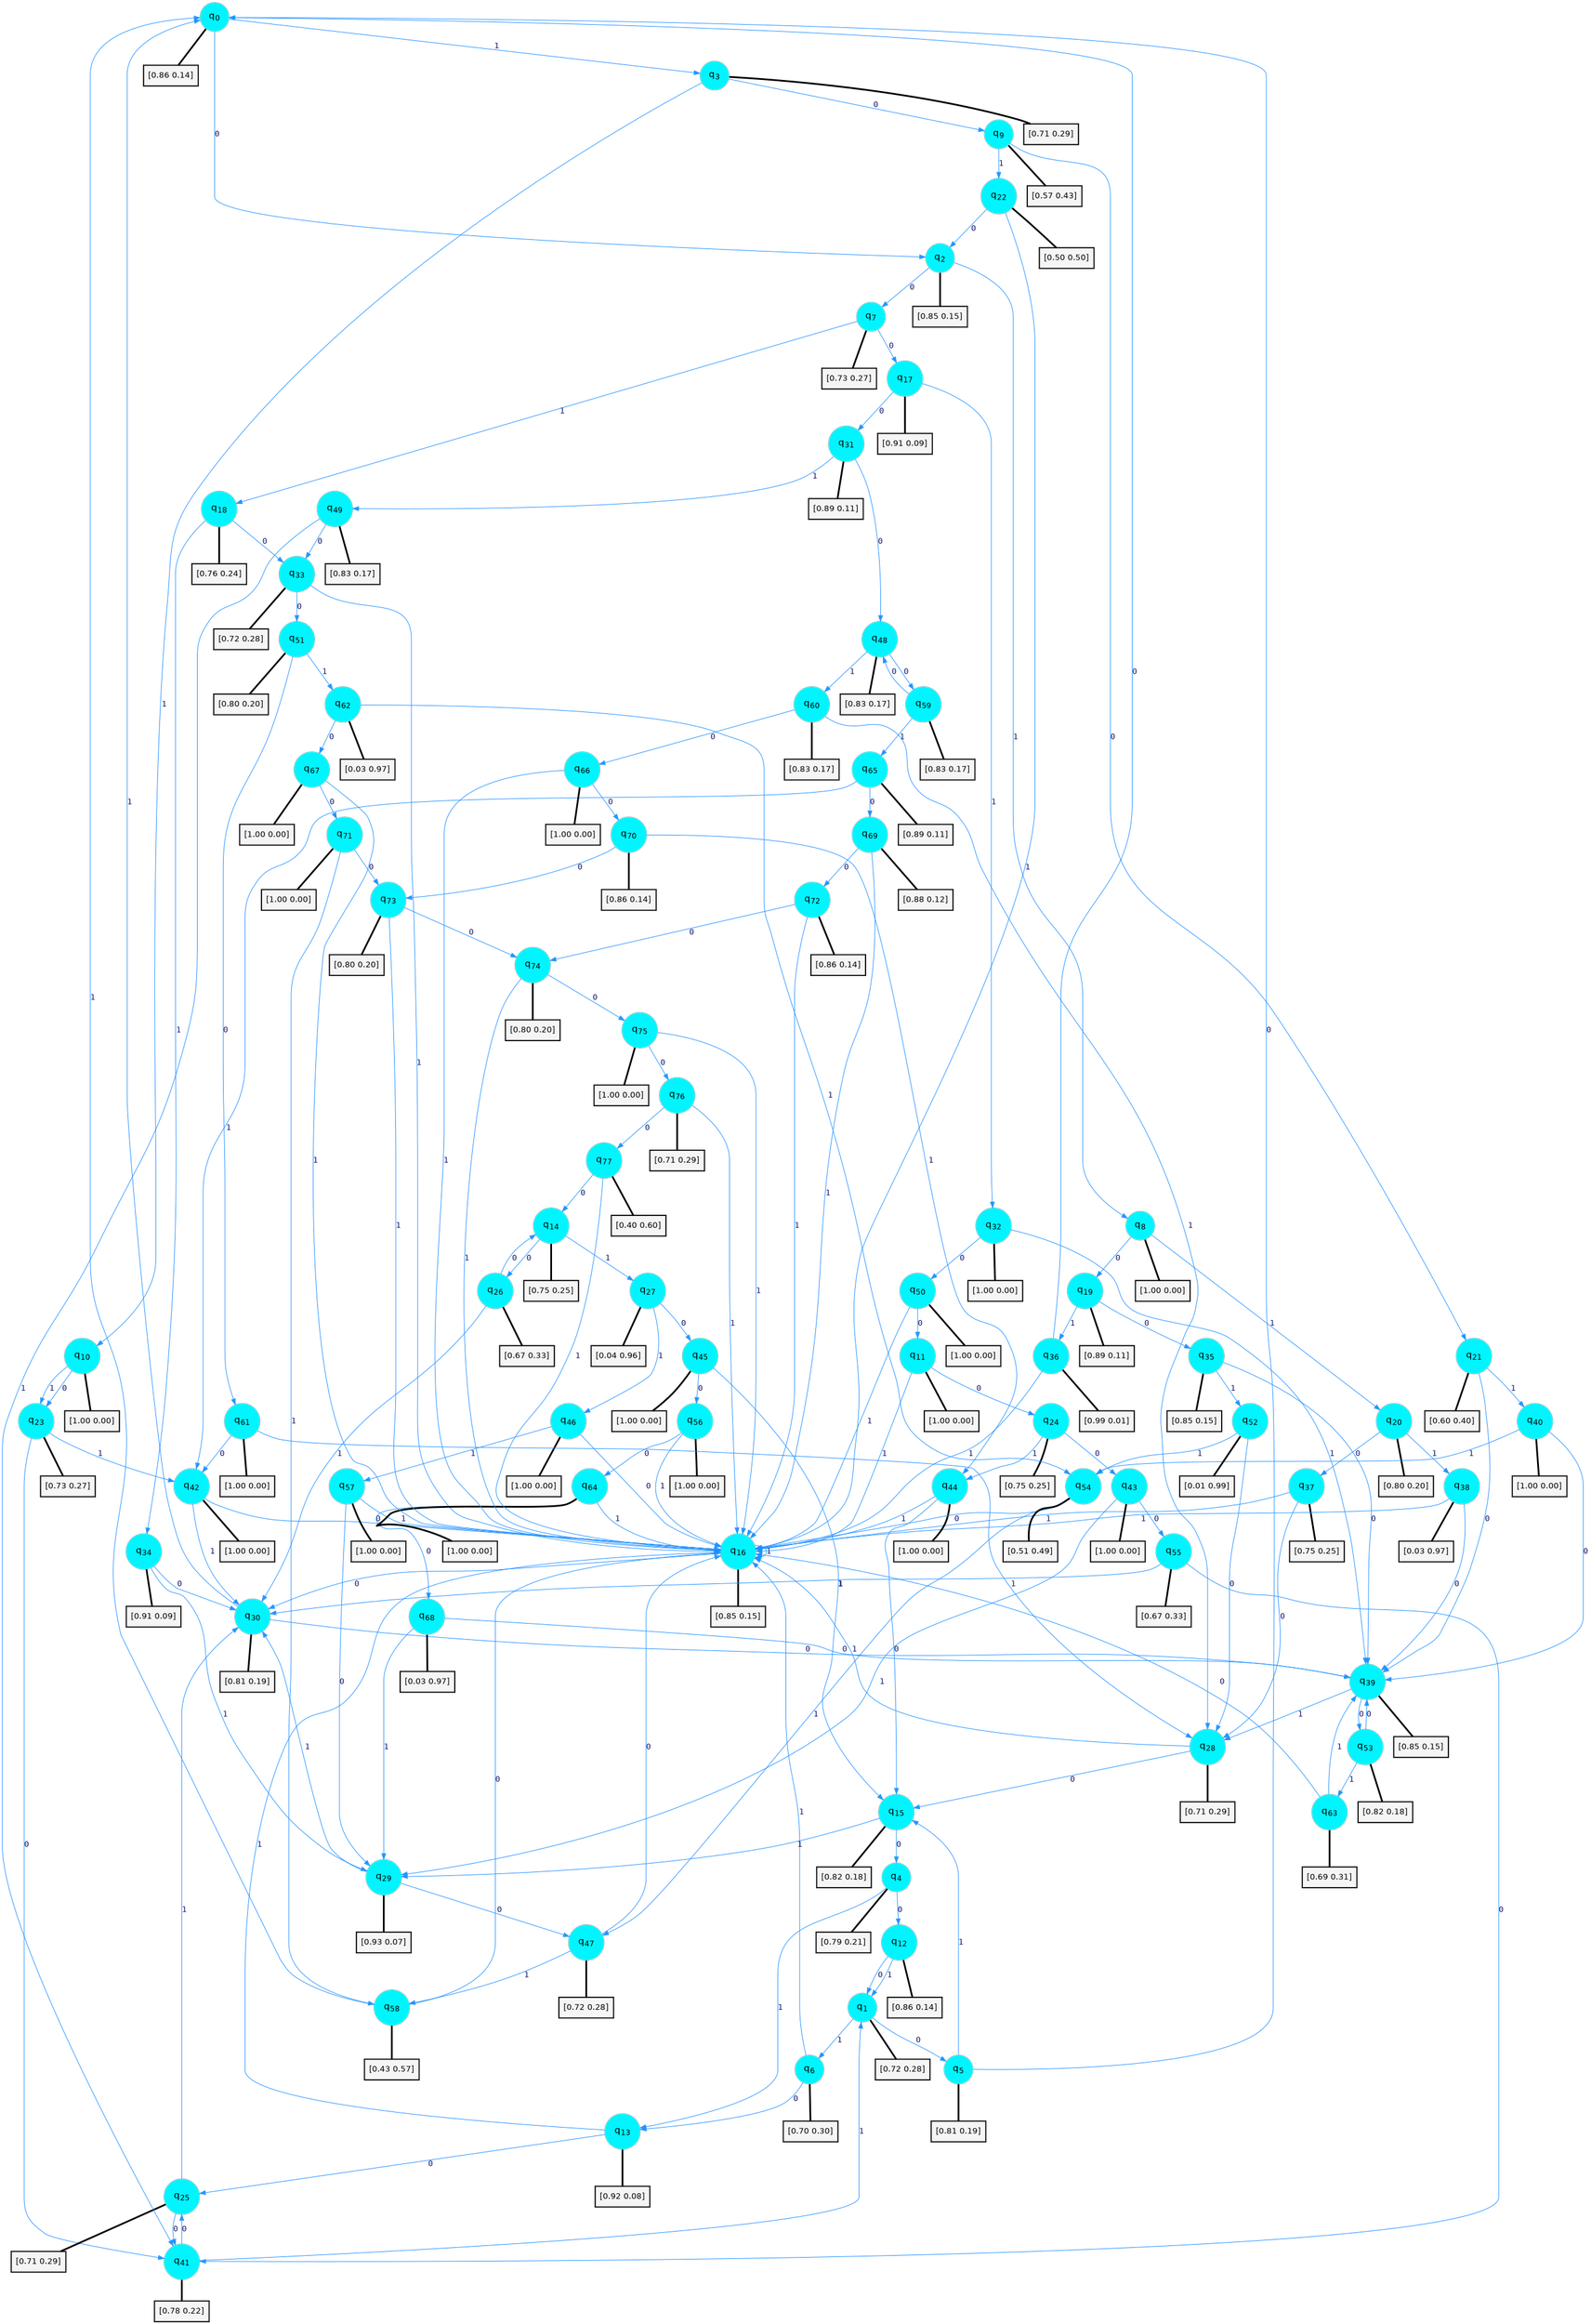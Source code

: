 digraph G {
graph [
bgcolor=transparent, dpi=300, rankdir=TD, size="40,25"];
node [
color=gray, fillcolor=turquoise1, fontcolor=black, fontname=Helvetica, fontsize=16, fontweight=bold, shape=circle, style=filled];
edge [
arrowsize=1, color=dodgerblue1, fontcolor=midnightblue, fontname=courier, fontweight=bold, penwidth=1, style=solid, weight=20];
0[label=<q<SUB>0</SUB>>];
1[label=<q<SUB>1</SUB>>];
2[label=<q<SUB>2</SUB>>];
3[label=<q<SUB>3</SUB>>];
4[label=<q<SUB>4</SUB>>];
5[label=<q<SUB>5</SUB>>];
6[label=<q<SUB>6</SUB>>];
7[label=<q<SUB>7</SUB>>];
8[label=<q<SUB>8</SUB>>];
9[label=<q<SUB>9</SUB>>];
10[label=<q<SUB>10</SUB>>];
11[label=<q<SUB>11</SUB>>];
12[label=<q<SUB>12</SUB>>];
13[label=<q<SUB>13</SUB>>];
14[label=<q<SUB>14</SUB>>];
15[label=<q<SUB>15</SUB>>];
16[label=<q<SUB>16</SUB>>];
17[label=<q<SUB>17</SUB>>];
18[label=<q<SUB>18</SUB>>];
19[label=<q<SUB>19</SUB>>];
20[label=<q<SUB>20</SUB>>];
21[label=<q<SUB>21</SUB>>];
22[label=<q<SUB>22</SUB>>];
23[label=<q<SUB>23</SUB>>];
24[label=<q<SUB>24</SUB>>];
25[label=<q<SUB>25</SUB>>];
26[label=<q<SUB>26</SUB>>];
27[label=<q<SUB>27</SUB>>];
28[label=<q<SUB>28</SUB>>];
29[label=<q<SUB>29</SUB>>];
30[label=<q<SUB>30</SUB>>];
31[label=<q<SUB>31</SUB>>];
32[label=<q<SUB>32</SUB>>];
33[label=<q<SUB>33</SUB>>];
34[label=<q<SUB>34</SUB>>];
35[label=<q<SUB>35</SUB>>];
36[label=<q<SUB>36</SUB>>];
37[label=<q<SUB>37</SUB>>];
38[label=<q<SUB>38</SUB>>];
39[label=<q<SUB>39</SUB>>];
40[label=<q<SUB>40</SUB>>];
41[label=<q<SUB>41</SUB>>];
42[label=<q<SUB>42</SUB>>];
43[label=<q<SUB>43</SUB>>];
44[label=<q<SUB>44</SUB>>];
45[label=<q<SUB>45</SUB>>];
46[label=<q<SUB>46</SUB>>];
47[label=<q<SUB>47</SUB>>];
48[label=<q<SUB>48</SUB>>];
49[label=<q<SUB>49</SUB>>];
50[label=<q<SUB>50</SUB>>];
51[label=<q<SUB>51</SUB>>];
52[label=<q<SUB>52</SUB>>];
53[label=<q<SUB>53</SUB>>];
54[label=<q<SUB>54</SUB>>];
55[label=<q<SUB>55</SUB>>];
56[label=<q<SUB>56</SUB>>];
57[label=<q<SUB>57</SUB>>];
58[label=<q<SUB>58</SUB>>];
59[label=<q<SUB>59</SUB>>];
60[label=<q<SUB>60</SUB>>];
61[label=<q<SUB>61</SUB>>];
62[label=<q<SUB>62</SUB>>];
63[label=<q<SUB>63</SUB>>];
64[label=<q<SUB>64</SUB>>];
65[label=<q<SUB>65</SUB>>];
66[label=<q<SUB>66</SUB>>];
67[label=<q<SUB>67</SUB>>];
68[label=<q<SUB>68</SUB>>];
69[label=<q<SUB>69</SUB>>];
70[label=<q<SUB>70</SUB>>];
71[label=<q<SUB>71</SUB>>];
72[label=<q<SUB>72</SUB>>];
73[label=<q<SUB>73</SUB>>];
74[label=<q<SUB>74</SUB>>];
75[label=<q<SUB>75</SUB>>];
76[label=<q<SUB>76</SUB>>];
77[label=<q<SUB>77</SUB>>];
78[label="[0.86 0.14]", shape=box,fontcolor=black, fontname=Helvetica, fontsize=14, penwidth=2, fillcolor=whitesmoke,color=black];
79[label="[0.72 0.28]", shape=box,fontcolor=black, fontname=Helvetica, fontsize=14, penwidth=2, fillcolor=whitesmoke,color=black];
80[label="[0.85 0.15]", shape=box,fontcolor=black, fontname=Helvetica, fontsize=14, penwidth=2, fillcolor=whitesmoke,color=black];
81[label="[0.71 0.29]", shape=box,fontcolor=black, fontname=Helvetica, fontsize=14, penwidth=2, fillcolor=whitesmoke,color=black];
82[label="[0.79 0.21]", shape=box,fontcolor=black, fontname=Helvetica, fontsize=14, penwidth=2, fillcolor=whitesmoke,color=black];
83[label="[0.81 0.19]", shape=box,fontcolor=black, fontname=Helvetica, fontsize=14, penwidth=2, fillcolor=whitesmoke,color=black];
84[label="[0.70 0.30]", shape=box,fontcolor=black, fontname=Helvetica, fontsize=14, penwidth=2, fillcolor=whitesmoke,color=black];
85[label="[0.73 0.27]", shape=box,fontcolor=black, fontname=Helvetica, fontsize=14, penwidth=2, fillcolor=whitesmoke,color=black];
86[label="[1.00 0.00]", shape=box,fontcolor=black, fontname=Helvetica, fontsize=14, penwidth=2, fillcolor=whitesmoke,color=black];
87[label="[0.57 0.43]", shape=box,fontcolor=black, fontname=Helvetica, fontsize=14, penwidth=2, fillcolor=whitesmoke,color=black];
88[label="[1.00 0.00]", shape=box,fontcolor=black, fontname=Helvetica, fontsize=14, penwidth=2, fillcolor=whitesmoke,color=black];
89[label="[1.00 0.00]", shape=box,fontcolor=black, fontname=Helvetica, fontsize=14, penwidth=2, fillcolor=whitesmoke,color=black];
90[label="[0.86 0.14]", shape=box,fontcolor=black, fontname=Helvetica, fontsize=14, penwidth=2, fillcolor=whitesmoke,color=black];
91[label="[0.92 0.08]", shape=box,fontcolor=black, fontname=Helvetica, fontsize=14, penwidth=2, fillcolor=whitesmoke,color=black];
92[label="[0.75 0.25]", shape=box,fontcolor=black, fontname=Helvetica, fontsize=14, penwidth=2, fillcolor=whitesmoke,color=black];
93[label="[0.82 0.18]", shape=box,fontcolor=black, fontname=Helvetica, fontsize=14, penwidth=2, fillcolor=whitesmoke,color=black];
94[label="[0.85 0.15]", shape=box,fontcolor=black, fontname=Helvetica, fontsize=14, penwidth=2, fillcolor=whitesmoke,color=black];
95[label="[0.91 0.09]", shape=box,fontcolor=black, fontname=Helvetica, fontsize=14, penwidth=2, fillcolor=whitesmoke,color=black];
96[label="[0.76 0.24]", shape=box,fontcolor=black, fontname=Helvetica, fontsize=14, penwidth=2, fillcolor=whitesmoke,color=black];
97[label="[0.89 0.11]", shape=box,fontcolor=black, fontname=Helvetica, fontsize=14, penwidth=2, fillcolor=whitesmoke,color=black];
98[label="[0.80 0.20]", shape=box,fontcolor=black, fontname=Helvetica, fontsize=14, penwidth=2, fillcolor=whitesmoke,color=black];
99[label="[0.60 0.40]", shape=box,fontcolor=black, fontname=Helvetica, fontsize=14, penwidth=2, fillcolor=whitesmoke,color=black];
100[label="[0.50 0.50]", shape=box,fontcolor=black, fontname=Helvetica, fontsize=14, penwidth=2, fillcolor=whitesmoke,color=black];
101[label="[0.73 0.27]", shape=box,fontcolor=black, fontname=Helvetica, fontsize=14, penwidth=2, fillcolor=whitesmoke,color=black];
102[label="[0.75 0.25]", shape=box,fontcolor=black, fontname=Helvetica, fontsize=14, penwidth=2, fillcolor=whitesmoke,color=black];
103[label="[0.71 0.29]", shape=box,fontcolor=black, fontname=Helvetica, fontsize=14, penwidth=2, fillcolor=whitesmoke,color=black];
104[label="[0.67 0.33]", shape=box,fontcolor=black, fontname=Helvetica, fontsize=14, penwidth=2, fillcolor=whitesmoke,color=black];
105[label="[0.04 0.96]", shape=box,fontcolor=black, fontname=Helvetica, fontsize=14, penwidth=2, fillcolor=whitesmoke,color=black];
106[label="[0.71 0.29]", shape=box,fontcolor=black, fontname=Helvetica, fontsize=14, penwidth=2, fillcolor=whitesmoke,color=black];
107[label="[0.93 0.07]", shape=box,fontcolor=black, fontname=Helvetica, fontsize=14, penwidth=2, fillcolor=whitesmoke,color=black];
108[label="[0.81 0.19]", shape=box,fontcolor=black, fontname=Helvetica, fontsize=14, penwidth=2, fillcolor=whitesmoke,color=black];
109[label="[0.89 0.11]", shape=box,fontcolor=black, fontname=Helvetica, fontsize=14, penwidth=2, fillcolor=whitesmoke,color=black];
110[label="[1.00 0.00]", shape=box,fontcolor=black, fontname=Helvetica, fontsize=14, penwidth=2, fillcolor=whitesmoke,color=black];
111[label="[0.72 0.28]", shape=box,fontcolor=black, fontname=Helvetica, fontsize=14, penwidth=2, fillcolor=whitesmoke,color=black];
112[label="[0.91 0.09]", shape=box,fontcolor=black, fontname=Helvetica, fontsize=14, penwidth=2, fillcolor=whitesmoke,color=black];
113[label="[0.85 0.15]", shape=box,fontcolor=black, fontname=Helvetica, fontsize=14, penwidth=2, fillcolor=whitesmoke,color=black];
114[label="[0.99 0.01]", shape=box,fontcolor=black, fontname=Helvetica, fontsize=14, penwidth=2, fillcolor=whitesmoke,color=black];
115[label="[0.75 0.25]", shape=box,fontcolor=black, fontname=Helvetica, fontsize=14, penwidth=2, fillcolor=whitesmoke,color=black];
116[label="[0.03 0.97]", shape=box,fontcolor=black, fontname=Helvetica, fontsize=14, penwidth=2, fillcolor=whitesmoke,color=black];
117[label="[0.85 0.15]", shape=box,fontcolor=black, fontname=Helvetica, fontsize=14, penwidth=2, fillcolor=whitesmoke,color=black];
118[label="[1.00 0.00]", shape=box,fontcolor=black, fontname=Helvetica, fontsize=14, penwidth=2, fillcolor=whitesmoke,color=black];
119[label="[0.78 0.22]", shape=box,fontcolor=black, fontname=Helvetica, fontsize=14, penwidth=2, fillcolor=whitesmoke,color=black];
120[label="[1.00 0.00]", shape=box,fontcolor=black, fontname=Helvetica, fontsize=14, penwidth=2, fillcolor=whitesmoke,color=black];
121[label="[1.00 0.00]", shape=box,fontcolor=black, fontname=Helvetica, fontsize=14, penwidth=2, fillcolor=whitesmoke,color=black];
122[label="[1.00 0.00]", shape=box,fontcolor=black, fontname=Helvetica, fontsize=14, penwidth=2, fillcolor=whitesmoke,color=black];
123[label="[1.00 0.00]", shape=box,fontcolor=black, fontname=Helvetica, fontsize=14, penwidth=2, fillcolor=whitesmoke,color=black];
124[label="[1.00 0.00]", shape=box,fontcolor=black, fontname=Helvetica, fontsize=14, penwidth=2, fillcolor=whitesmoke,color=black];
125[label="[0.72 0.28]", shape=box,fontcolor=black, fontname=Helvetica, fontsize=14, penwidth=2, fillcolor=whitesmoke,color=black];
126[label="[0.83 0.17]", shape=box,fontcolor=black, fontname=Helvetica, fontsize=14, penwidth=2, fillcolor=whitesmoke,color=black];
127[label="[0.83 0.17]", shape=box,fontcolor=black, fontname=Helvetica, fontsize=14, penwidth=2, fillcolor=whitesmoke,color=black];
128[label="[1.00 0.00]", shape=box,fontcolor=black, fontname=Helvetica, fontsize=14, penwidth=2, fillcolor=whitesmoke,color=black];
129[label="[0.80 0.20]", shape=box,fontcolor=black, fontname=Helvetica, fontsize=14, penwidth=2, fillcolor=whitesmoke,color=black];
130[label="[0.01 0.99]", shape=box,fontcolor=black, fontname=Helvetica, fontsize=14, penwidth=2, fillcolor=whitesmoke,color=black];
131[label="[0.82 0.18]", shape=box,fontcolor=black, fontname=Helvetica, fontsize=14, penwidth=2, fillcolor=whitesmoke,color=black];
132[label="[0.51 0.49]", shape=box,fontcolor=black, fontname=Helvetica, fontsize=14, penwidth=2, fillcolor=whitesmoke,color=black];
133[label="[0.67 0.33]", shape=box,fontcolor=black, fontname=Helvetica, fontsize=14, penwidth=2, fillcolor=whitesmoke,color=black];
134[label="[1.00 0.00]", shape=box,fontcolor=black, fontname=Helvetica, fontsize=14, penwidth=2, fillcolor=whitesmoke,color=black];
135[label="[1.00 0.00]", shape=box,fontcolor=black, fontname=Helvetica, fontsize=14, penwidth=2, fillcolor=whitesmoke,color=black];
136[label="[0.43 0.57]", shape=box,fontcolor=black, fontname=Helvetica, fontsize=14, penwidth=2, fillcolor=whitesmoke,color=black];
137[label="[0.83 0.17]", shape=box,fontcolor=black, fontname=Helvetica, fontsize=14, penwidth=2, fillcolor=whitesmoke,color=black];
138[label="[0.83 0.17]", shape=box,fontcolor=black, fontname=Helvetica, fontsize=14, penwidth=2, fillcolor=whitesmoke,color=black];
139[label="[1.00 0.00]", shape=box,fontcolor=black, fontname=Helvetica, fontsize=14, penwidth=2, fillcolor=whitesmoke,color=black];
140[label="[0.03 0.97]", shape=box,fontcolor=black, fontname=Helvetica, fontsize=14, penwidth=2, fillcolor=whitesmoke,color=black];
141[label="[0.69 0.31]", shape=box,fontcolor=black, fontname=Helvetica, fontsize=14, penwidth=2, fillcolor=whitesmoke,color=black];
142[label="[1.00 0.00]", shape=box,fontcolor=black, fontname=Helvetica, fontsize=14, penwidth=2, fillcolor=whitesmoke,color=black];
143[label="[0.89 0.11]", shape=box,fontcolor=black, fontname=Helvetica, fontsize=14, penwidth=2, fillcolor=whitesmoke,color=black];
144[label="[1.00 0.00]", shape=box,fontcolor=black, fontname=Helvetica, fontsize=14, penwidth=2, fillcolor=whitesmoke,color=black];
145[label="[1.00 0.00]", shape=box,fontcolor=black, fontname=Helvetica, fontsize=14, penwidth=2, fillcolor=whitesmoke,color=black];
146[label="[0.03 0.97]", shape=box,fontcolor=black, fontname=Helvetica, fontsize=14, penwidth=2, fillcolor=whitesmoke,color=black];
147[label="[0.88 0.12]", shape=box,fontcolor=black, fontname=Helvetica, fontsize=14, penwidth=2, fillcolor=whitesmoke,color=black];
148[label="[0.86 0.14]", shape=box,fontcolor=black, fontname=Helvetica, fontsize=14, penwidth=2, fillcolor=whitesmoke,color=black];
149[label="[1.00 0.00]", shape=box,fontcolor=black, fontname=Helvetica, fontsize=14, penwidth=2, fillcolor=whitesmoke,color=black];
150[label="[0.86 0.14]", shape=box,fontcolor=black, fontname=Helvetica, fontsize=14, penwidth=2, fillcolor=whitesmoke,color=black];
151[label="[0.80 0.20]", shape=box,fontcolor=black, fontname=Helvetica, fontsize=14, penwidth=2, fillcolor=whitesmoke,color=black];
152[label="[0.80 0.20]", shape=box,fontcolor=black, fontname=Helvetica, fontsize=14, penwidth=2, fillcolor=whitesmoke,color=black];
153[label="[1.00 0.00]", shape=box,fontcolor=black, fontname=Helvetica, fontsize=14, penwidth=2, fillcolor=whitesmoke,color=black];
154[label="[0.71 0.29]", shape=box,fontcolor=black, fontname=Helvetica, fontsize=14, penwidth=2, fillcolor=whitesmoke,color=black];
155[label="[0.40 0.60]", shape=box,fontcolor=black, fontname=Helvetica, fontsize=14, penwidth=2, fillcolor=whitesmoke,color=black];
0->2 [label=0];
0->3 [label=1];
0->78 [arrowhead=none, penwidth=3,color=black];
1->5 [label=0];
1->6 [label=1];
1->79 [arrowhead=none, penwidth=3,color=black];
2->7 [label=0];
2->8 [label=1];
2->80 [arrowhead=none, penwidth=3,color=black];
3->9 [label=0];
3->10 [label=1];
3->81 [arrowhead=none, penwidth=3,color=black];
4->12 [label=0];
4->13 [label=1];
4->82 [arrowhead=none, penwidth=3,color=black];
5->0 [label=0];
5->15 [label=1];
5->83 [arrowhead=none, penwidth=3,color=black];
6->13 [label=0];
6->16 [label=1];
6->84 [arrowhead=none, penwidth=3,color=black];
7->17 [label=0];
7->18 [label=1];
7->85 [arrowhead=none, penwidth=3,color=black];
8->19 [label=0];
8->20 [label=1];
8->86 [arrowhead=none, penwidth=3,color=black];
9->21 [label=0];
9->22 [label=1];
9->87 [arrowhead=none, penwidth=3,color=black];
10->23 [label=0];
10->23 [label=1];
10->88 [arrowhead=none, penwidth=3,color=black];
11->24 [label=0];
11->16 [label=1];
11->89 [arrowhead=none, penwidth=3,color=black];
12->1 [label=0];
12->1 [label=1];
12->90 [arrowhead=none, penwidth=3,color=black];
13->25 [label=0];
13->16 [label=1];
13->91 [arrowhead=none, penwidth=3,color=black];
14->26 [label=0];
14->27 [label=1];
14->92 [arrowhead=none, penwidth=3,color=black];
15->4 [label=0];
15->29 [label=1];
15->93 [arrowhead=none, penwidth=3,color=black];
16->30 [label=0];
16->16 [label=1];
16->94 [arrowhead=none, penwidth=3,color=black];
17->31 [label=0];
17->32 [label=1];
17->95 [arrowhead=none, penwidth=3,color=black];
18->33 [label=0];
18->34 [label=1];
18->96 [arrowhead=none, penwidth=3,color=black];
19->35 [label=0];
19->36 [label=1];
19->97 [arrowhead=none, penwidth=3,color=black];
20->37 [label=0];
20->38 [label=1];
20->98 [arrowhead=none, penwidth=3,color=black];
21->39 [label=0];
21->40 [label=1];
21->99 [arrowhead=none, penwidth=3,color=black];
22->2 [label=0];
22->16 [label=1];
22->100 [arrowhead=none, penwidth=3,color=black];
23->41 [label=0];
23->42 [label=1];
23->101 [arrowhead=none, penwidth=3,color=black];
24->43 [label=0];
24->44 [label=1];
24->102 [arrowhead=none, penwidth=3,color=black];
25->41 [label=0];
25->30 [label=1];
25->103 [arrowhead=none, penwidth=3,color=black];
26->14 [label=0];
26->30 [label=1];
26->104 [arrowhead=none, penwidth=3,color=black];
27->45 [label=0];
27->46 [label=1];
27->105 [arrowhead=none, penwidth=3,color=black];
28->15 [label=0];
28->16 [label=1];
28->106 [arrowhead=none, penwidth=3,color=black];
29->47 [label=0];
29->30 [label=1];
29->107 [arrowhead=none, penwidth=3,color=black];
30->39 [label=0];
30->0 [label=1];
30->108 [arrowhead=none, penwidth=3,color=black];
31->48 [label=0];
31->49 [label=1];
31->109 [arrowhead=none, penwidth=3,color=black];
32->50 [label=0];
32->39 [label=1];
32->110 [arrowhead=none, penwidth=3,color=black];
33->51 [label=0];
33->16 [label=1];
33->111 [arrowhead=none, penwidth=3,color=black];
34->30 [label=0];
34->29 [label=1];
34->112 [arrowhead=none, penwidth=3,color=black];
35->39 [label=0];
35->52 [label=1];
35->113 [arrowhead=none, penwidth=3,color=black];
36->0 [label=0];
36->16 [label=1];
36->114 [arrowhead=none, penwidth=3,color=black];
37->28 [label=0];
37->16 [label=1];
37->115 [arrowhead=none, penwidth=3,color=black];
38->39 [label=0];
38->16 [label=1];
38->116 [arrowhead=none, penwidth=3,color=black];
39->53 [label=0];
39->28 [label=1];
39->117 [arrowhead=none, penwidth=3,color=black];
40->39 [label=0];
40->54 [label=1];
40->118 [arrowhead=none, penwidth=3,color=black];
41->25 [label=0];
41->1 [label=1];
41->119 [arrowhead=none, penwidth=3,color=black];
42->16 [label=0];
42->30 [label=1];
42->120 [arrowhead=none, penwidth=3,color=black];
43->55 [label=0];
43->29 [label=1];
43->121 [arrowhead=none, penwidth=3,color=black];
44->15 [label=0];
44->16 [label=1];
44->122 [arrowhead=none, penwidth=3,color=black];
45->56 [label=0];
45->15 [label=1];
45->123 [arrowhead=none, penwidth=3,color=black];
46->16 [label=0];
46->57 [label=1];
46->124 [arrowhead=none, penwidth=3,color=black];
47->16 [label=0];
47->58 [label=1];
47->125 [arrowhead=none, penwidth=3,color=black];
48->59 [label=0];
48->60 [label=1];
48->126 [arrowhead=none, penwidth=3,color=black];
49->33 [label=0];
49->41 [label=1];
49->127 [arrowhead=none, penwidth=3,color=black];
50->11 [label=0];
50->16 [label=1];
50->128 [arrowhead=none, penwidth=3,color=black];
51->61 [label=0];
51->62 [label=1];
51->129 [arrowhead=none, penwidth=3,color=black];
52->28 [label=0];
52->54 [label=1];
52->130 [arrowhead=none, penwidth=3,color=black];
53->39 [label=0];
53->63 [label=1];
53->131 [arrowhead=none, penwidth=3,color=black];
54->16 [label=0];
54->47 [label=1];
54->132 [arrowhead=none, penwidth=3,color=black];
55->41 [label=0];
55->30 [label=1];
55->133 [arrowhead=none, penwidth=3,color=black];
56->64 [label=0];
56->16 [label=1];
56->134 [arrowhead=none, penwidth=3,color=black];
57->29 [label=0];
57->16 [label=1];
57->135 [arrowhead=none, penwidth=3,color=black];
58->16 [label=0];
58->0 [label=1];
58->136 [arrowhead=none, penwidth=3,color=black];
59->48 [label=0];
59->65 [label=1];
59->137 [arrowhead=none, penwidth=3,color=black];
60->66 [label=0];
60->28 [label=1];
60->138 [arrowhead=none, penwidth=3,color=black];
61->42 [label=0];
61->28 [label=1];
61->139 [arrowhead=none, penwidth=3,color=black];
62->67 [label=0];
62->54 [label=1];
62->140 [arrowhead=none, penwidth=3,color=black];
63->16 [label=0];
63->39 [label=1];
63->141 [arrowhead=none, penwidth=3,color=black];
64->68 [label=0];
64->16 [label=1];
64->142 [arrowhead=none, penwidth=3,color=black];
65->69 [label=0];
65->42 [label=1];
65->143 [arrowhead=none, penwidth=3,color=black];
66->70 [label=0];
66->16 [label=1];
66->144 [arrowhead=none, penwidth=3,color=black];
67->71 [label=0];
67->16 [label=1];
67->145 [arrowhead=none, penwidth=3,color=black];
68->39 [label=0];
68->29 [label=1];
68->146 [arrowhead=none, penwidth=3,color=black];
69->72 [label=0];
69->16 [label=1];
69->147 [arrowhead=none, penwidth=3,color=black];
70->73 [label=0];
70->44 [label=1];
70->148 [arrowhead=none, penwidth=3,color=black];
71->73 [label=0];
71->58 [label=1];
71->149 [arrowhead=none, penwidth=3,color=black];
72->74 [label=0];
72->16 [label=1];
72->150 [arrowhead=none, penwidth=3,color=black];
73->74 [label=0];
73->16 [label=1];
73->151 [arrowhead=none, penwidth=3,color=black];
74->75 [label=0];
74->16 [label=1];
74->152 [arrowhead=none, penwidth=3,color=black];
75->76 [label=0];
75->16 [label=1];
75->153 [arrowhead=none, penwidth=3,color=black];
76->77 [label=0];
76->16 [label=1];
76->154 [arrowhead=none, penwidth=3,color=black];
77->14 [label=0];
77->16 [label=1];
77->155 [arrowhead=none, penwidth=3,color=black];
}
